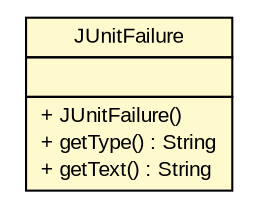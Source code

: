 #!/usr/local/bin/dot
#
# Class diagram 
# Generated by UMLGraph version R5_6 (http://www.umlgraph.org/)
#

digraph G {
	edge [fontname="arial",fontsize=10,labelfontname="arial",labelfontsize=10];
	node [fontname="arial",fontsize=10,shape=plaintext];
	nodesep=0.25;
	ranksep=0.5;
	// com.github.mkolisnyk.muto.reporter.result.JUnitFailure
	c206 [label=<<table title="com.github.mkolisnyk.muto.reporter.result.JUnitFailure" border="0" cellborder="1" cellspacing="0" cellpadding="2" port="p" bgcolor="lemonChiffon" href="./JUnitFailure.html">
		<tr><td><table border="0" cellspacing="0" cellpadding="1">
<tr><td align="center" balign="center"> JUnitFailure </td></tr>
		</table></td></tr>
		<tr><td><table border="0" cellspacing="0" cellpadding="1">
<tr><td align="left" balign="left">  </td></tr>
		</table></td></tr>
		<tr><td><table border="0" cellspacing="0" cellpadding="1">
<tr><td align="left" balign="left"> + JUnitFailure() </td></tr>
<tr><td align="left" balign="left"> + getType() : String </td></tr>
<tr><td align="left" balign="left"> + getText() : String </td></tr>
		</table></td></tr>
		</table>>, URL="./JUnitFailure.html", fontname="arial", fontcolor="black", fontsize=10.0];
}

